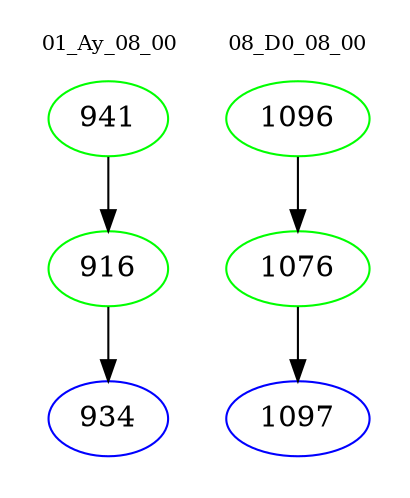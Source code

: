 digraph{
subgraph cluster_0 {
color = white
label = "01_Ay_08_00";
fontsize=10;
T0_941 [label="941", color="green"]
T0_941 -> T0_916 [color="black"]
T0_916 [label="916", color="green"]
T0_916 -> T0_934 [color="black"]
T0_934 [label="934", color="blue"]
}
subgraph cluster_1 {
color = white
label = "08_D0_08_00";
fontsize=10;
T1_1096 [label="1096", color="green"]
T1_1096 -> T1_1076 [color="black"]
T1_1076 [label="1076", color="green"]
T1_1076 -> T1_1097 [color="black"]
T1_1097 [label="1097", color="blue"]
}
}
